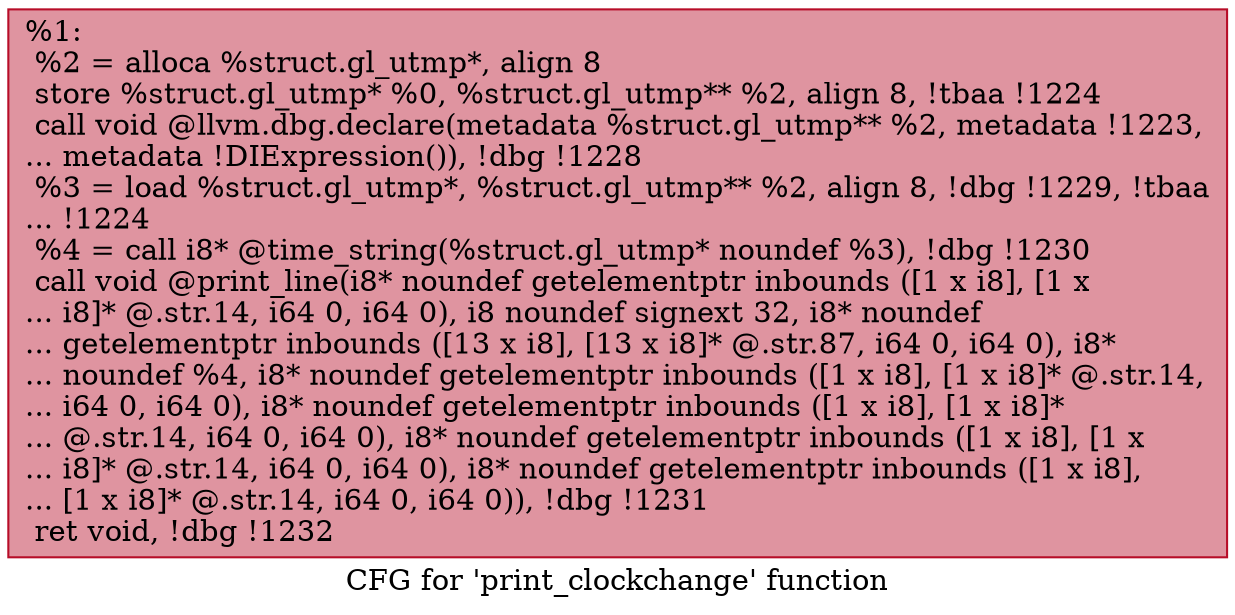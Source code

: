 digraph "CFG for 'print_clockchange' function" {
	label="CFG for 'print_clockchange' function";

	Node0x1165230 [shape=record,color="#b70d28ff", style=filled, fillcolor="#b70d2870",label="{%1:\l  %2 = alloca %struct.gl_utmp*, align 8\l  store %struct.gl_utmp* %0, %struct.gl_utmp** %2, align 8, !tbaa !1224\l  call void @llvm.dbg.declare(metadata %struct.gl_utmp** %2, metadata !1223,\l... metadata !DIExpression()), !dbg !1228\l  %3 = load %struct.gl_utmp*, %struct.gl_utmp** %2, align 8, !dbg !1229, !tbaa\l... !1224\l  %4 = call i8* @time_string(%struct.gl_utmp* noundef %3), !dbg !1230\l  call void @print_line(i8* noundef getelementptr inbounds ([1 x i8], [1 x\l... i8]* @.str.14, i64 0, i64 0), i8 noundef signext 32, i8* noundef\l... getelementptr inbounds ([13 x i8], [13 x i8]* @.str.87, i64 0, i64 0), i8*\l... noundef %4, i8* noundef getelementptr inbounds ([1 x i8], [1 x i8]* @.str.14,\l... i64 0, i64 0), i8* noundef getelementptr inbounds ([1 x i8], [1 x i8]*\l... @.str.14, i64 0, i64 0), i8* noundef getelementptr inbounds ([1 x i8], [1 x\l... i8]* @.str.14, i64 0, i64 0), i8* noundef getelementptr inbounds ([1 x i8],\l... [1 x i8]* @.str.14, i64 0, i64 0)), !dbg !1231\l  ret void, !dbg !1232\l}"];
}
